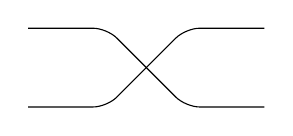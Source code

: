 \begin{tikzpicture}
	\begin{pgfonlayer}{edgelayer}
	    \draw[rounded corners=5pt] (1,0.5) -- (2,0.5) -- (3,-0.5) -- (4,-0.5);
	    \draw[rounded corners=5pt] (1,-0.5) -- (2,-0.5) -- (3,0.5) -- (4,0.5);
	\end{pgfonlayer}
\end{tikzpicture}
